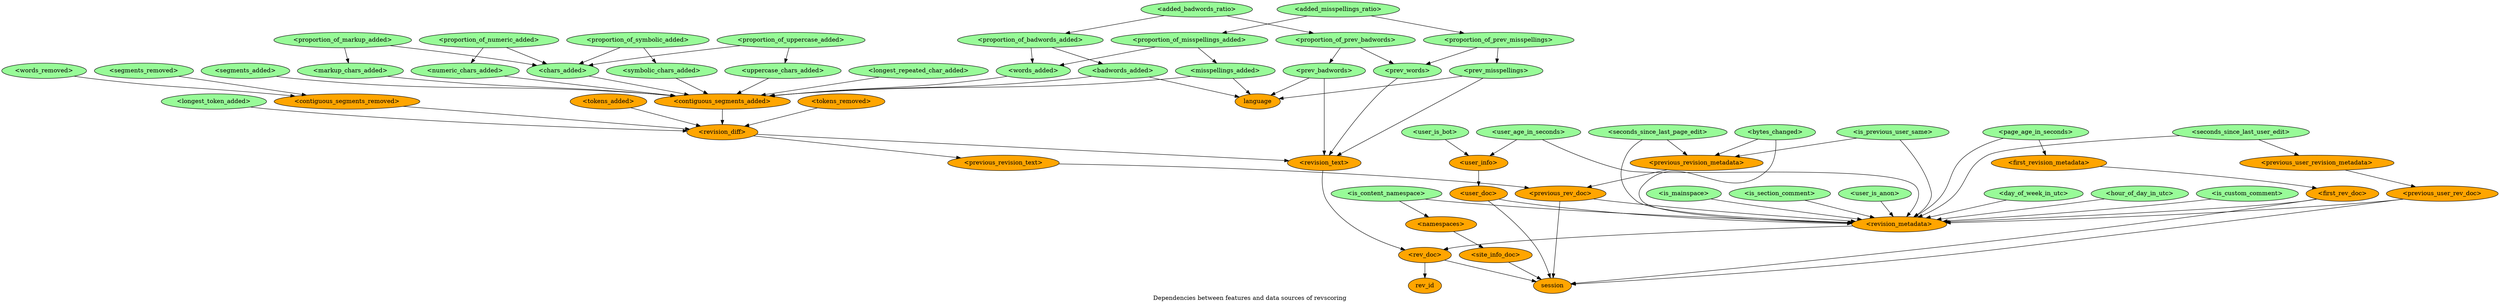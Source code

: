 digraph G {
    label = "Dependencies between features and data sources of revscoring";
    rankdir = "TB";
    node [style="filled",fillcolor="palegreen"];
    0 [label="<added_badwords_ratio>"];
    1 [label="<added_misspellings_ratio>"];
    2 [label="<badwords_added>"];
    3 [label="<bytes_changed>"];
    4 [label="<chars_added>"];
    5 [label="<day_of_week_in_utc>"];
    6 [label="<hour_of_day_in_utc>"];
    7 [label="<is_content_namespace>"];
    8 [label="<is_custom_comment>"];
    9 [label="<is_mainspace>"];
    10 [label="<is_previous_user_same>"];
    11 [label="<is_section_comment>"];
    12 [label="<longest_repeated_char_added>"];
    13 [label="<longest_token_added>"];
    14 [label="<markup_chars_added>"];
    15 [label="<misspellings_added>"];
    16 [label="<numeric_chars_added>"];
    17 [label="<page_age_in_seconds>"];
    18 [label="<prev_badwords>"];
    19 [label="<prev_misspellings>"];
    20 [label="<prev_words>"];
    21 [label="<proportion_of_badwords_added>"];
    22 [label="<proportion_of_markup_added>"];
    23 [label="<proportion_of_misspellings_added>"];
    24 [label="<proportion_of_numeric_added>"];
    25 [label="<proportion_of_prev_badwords>"];
    26 [label="<proportion_of_prev_misspellings>"];
    27 [label="<proportion_of_symbolic_added>"];
    28 [label="<proportion_of_uppercase_added>"];
    29 [label="<seconds_since_last_page_edit>"];
    30 [label="<seconds_since_last_user_edit>"];
    31 [label="<segments_added>"];
    32 [label="<segments_removed>"];
    33 [label="<symbolic_chars_added>"];
    34 [label="<uppercase_chars_added>"];
    35 [label="<user_age_in_seconds>"];
    36 [label="<user_is_anon>"];
    37 [label="<user_is_bot>"];
    38 [label="<words_added>"];
    39 [label="<words_removed>"];
    40 [label="<contiguous_segments_added>"fillcolor="orange"];
    41 [label="<contiguous_segments_removed>"fillcolor="orange"];
    42 [label="<first_rev_doc>"fillcolor="orange"];
    43 [label="<first_revision_metadata>"fillcolor="orange"];
    44 [label="<namespaces>"fillcolor="orange"];
    45 [label="<previous_rev_doc>"fillcolor="orange"];
    46 [label="<previous_revision_metadata>"fillcolor="orange"];
    47 [label="<previous_revision_text>"fillcolor="orange"];
    48 [label="<previous_user_rev_doc>"fillcolor="orange"];
    49 [label="<previous_user_revision_metadata>"fillcolor="orange"];
    50 [label="<rev_doc>"fillcolor="orange"];
    51 [label="<revision_diff>"fillcolor="orange"];
    52 [label="<revision_metadata>"fillcolor="orange"];
    53 [label="<revision_text>"fillcolor="orange"];
    54 [label="<site_info_doc>"fillcolor="orange"];
    55 [label="<tokens_added>"fillcolor="orange"];
    56 [label="<tokens_removed>"fillcolor="orange"];
    57 [label="<user_doc>"fillcolor="orange"];
    58 [label="<user_info>"fillcolor="orange"];
    59 [label="language"fillcolor="orange"];
    60 [label="session"fillcolor="orange"];
    61 [label="rev_id"fillcolor="orange"];
    0 -> 21;
    0 -> 25;
    1 -> 23;
    1 -> 26;
    2 -> 59;
    2 -> 40;
    3 -> 46;
    3 -> 52;
    4 -> 40;
    5 -> 52;
    6 -> 52;
    7 -> 52;
    7 -> 44;
    8 -> 52;
    9 -> 52;
    10 -> 46;
    10 -> 52;
    11 -> 52;
    12 -> 40;
    13 -> 51;
    14 -> 40;
    15 -> 59;
    15 -> 40;
    16 -> 40;
    17 -> 43;
    17 -> 52;
    18 -> 59;
    18 -> 53;
    19 -> 59;
    19 -> 53;
    20 -> 53;
    21 -> 38;
    21 -> 2;
    22 -> 4;
    22 -> 14;
    23 -> 38;
    23 -> 15;
    24 -> 4;
    24 -> 16;
    25 -> 20;
    25 -> 18;
    26 -> 20;
    26 -> 19;
    27 -> 4;
    27 -> 33;
    28 -> 4;
    28 -> 34;
    29 -> 46;
    29 -> 52;
    30 -> 49;
    30 -> 52;
    31 -> 40;
    32 -> 41;
    33 -> 40;
    34 -> 40;
    35 -> 58;
    35 -> 52;
    36 -> 52;
    37 -> 58;
    38 -> 40;
    39 -> 41;
    40 -> 51;
    41 -> 51;
    42 -> 60;
    42 -> 52;
    43 -> 42;
    44 -> 54;
    45 -> 60;
    45 -> 52;
    46 -> 45;
    47 -> 45;
    48 -> 60;
    48 -> 52;
    49 -> 48;
    50 -> 61;
    50 -> 60;
    51 -> 47;
    51 -> 53;
    52 -> 50;
    53 -> 50;
    54 -> 60;
    55 -> 51;
    56 -> 51;
    57 -> 60;
    57 -> 52;
    58 -> 57;
}
